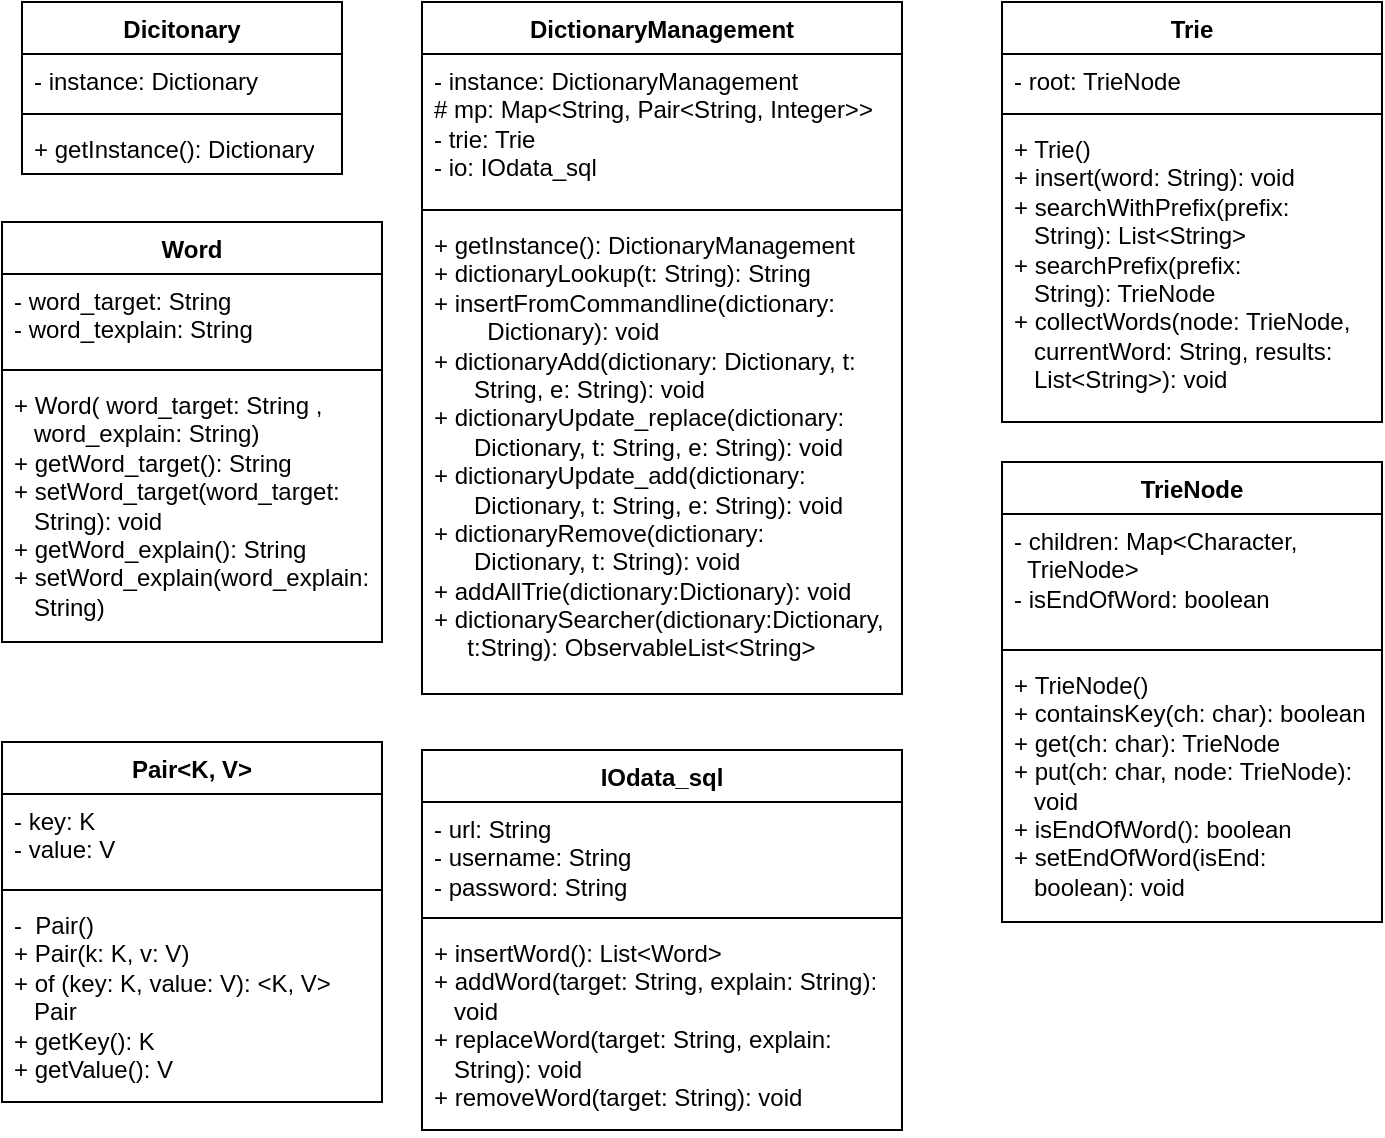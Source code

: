 <mxfile version="22.1.4" type="github">
  <diagram id="C5RBs43oDa-KdzZeNtuy" name="Page-1">
    <mxGraphModel dx="1066" dy="683" grid="1" gridSize="10" guides="1" tooltips="1" connect="1" arrows="1" fold="1" page="1" pageScale="1" pageWidth="827" pageHeight="1169" math="0" shadow="0">
      <root>
        <mxCell id="WIyWlLk6GJQsqaUBKTNV-0" />
        <mxCell id="WIyWlLk6GJQsqaUBKTNV-1" parent="WIyWlLk6GJQsqaUBKTNV-0" />
        <mxCell id="3f60OpF_epkhQgNOvx_9-8" value="Dicitonary" style="swimlane;fontStyle=1;align=center;verticalAlign=top;childLayout=stackLayout;horizontal=1;startSize=26;horizontalStack=0;resizeParent=1;resizeParentMax=0;resizeLast=0;collapsible=1;marginBottom=0;whiteSpace=wrap;html=1;" vertex="1" parent="WIyWlLk6GJQsqaUBKTNV-1">
          <mxGeometry x="100" y="60" width="160" height="86" as="geometry" />
        </mxCell>
        <mxCell id="3f60OpF_epkhQgNOvx_9-9" value="-&amp;nbsp;instance: Dictionary" style="text;strokeColor=none;fillColor=none;align=left;verticalAlign=top;spacingLeft=4;spacingRight=4;overflow=hidden;rotatable=0;points=[[0,0.5],[1,0.5]];portConstraint=eastwest;whiteSpace=wrap;html=1;" vertex="1" parent="3f60OpF_epkhQgNOvx_9-8">
          <mxGeometry y="26" width="160" height="26" as="geometry" />
        </mxCell>
        <mxCell id="3f60OpF_epkhQgNOvx_9-10" value="" style="line;strokeWidth=1;fillColor=none;align=left;verticalAlign=middle;spacingTop=-1;spacingLeft=3;spacingRight=3;rotatable=0;labelPosition=right;points=[];portConstraint=eastwest;strokeColor=inherit;" vertex="1" parent="3f60OpF_epkhQgNOvx_9-8">
          <mxGeometry y="52" width="160" height="8" as="geometry" />
        </mxCell>
        <mxCell id="3f60OpF_epkhQgNOvx_9-11" value="+ getInstance(): Dictionary" style="text;strokeColor=none;fillColor=none;align=left;verticalAlign=top;spacingLeft=4;spacingRight=4;overflow=hidden;rotatable=0;points=[[0,0.5],[1,0.5]];portConstraint=eastwest;whiteSpace=wrap;html=1;" vertex="1" parent="3f60OpF_epkhQgNOvx_9-8">
          <mxGeometry y="60" width="160" height="26" as="geometry" />
        </mxCell>
        <mxCell id="3f60OpF_epkhQgNOvx_9-12" value="DictionaryManagement" style="swimlane;fontStyle=1;align=center;verticalAlign=top;childLayout=stackLayout;horizontal=1;startSize=26;horizontalStack=0;resizeParent=1;resizeParentMax=0;resizeLast=0;collapsible=1;marginBottom=0;whiteSpace=wrap;html=1;" vertex="1" parent="WIyWlLk6GJQsqaUBKTNV-1">
          <mxGeometry x="300" y="60" width="240" height="346" as="geometry" />
        </mxCell>
        <mxCell id="3f60OpF_epkhQgNOvx_9-13" value="-&amp;nbsp;instance: DictionaryManagement&lt;br&gt;#&amp;nbsp;mp:&amp;nbsp;Map&amp;lt;String, Pair&amp;lt;String, Integer&amp;gt;&amp;gt;&lt;br&gt;- trie: Trie&lt;br&gt;- io:&amp;nbsp;IOdata_sql" style="text;strokeColor=none;fillColor=none;align=left;verticalAlign=top;spacingLeft=4;spacingRight=4;overflow=hidden;rotatable=0;points=[[0,0.5],[1,0.5]];portConstraint=eastwest;whiteSpace=wrap;html=1;" vertex="1" parent="3f60OpF_epkhQgNOvx_9-12">
          <mxGeometry y="26" width="240" height="74" as="geometry" />
        </mxCell>
        <mxCell id="3f60OpF_epkhQgNOvx_9-14" value="" style="line;strokeWidth=1;fillColor=none;align=left;verticalAlign=middle;spacingTop=-1;spacingLeft=3;spacingRight=3;rotatable=0;labelPosition=right;points=[];portConstraint=eastwest;strokeColor=inherit;" vertex="1" parent="3f60OpF_epkhQgNOvx_9-12">
          <mxGeometry y="100" width="240" height="8" as="geometry" />
        </mxCell>
        <mxCell id="3f60OpF_epkhQgNOvx_9-15" value="+ getInstance(): DictionaryManagement&lt;br&gt;+&amp;nbsp;dictionaryLookup(t: String): String&lt;br&gt;+ insertFromCommandline(dictionary:&amp;nbsp; &amp;nbsp; &amp;nbsp; &amp;nbsp; &amp;nbsp; &amp;nbsp; &amp;nbsp; &amp;nbsp; Dictionary): void&lt;br&gt;+&amp;nbsp;dictionaryAdd(dictionary: Dictionary, t:&amp;nbsp; &amp;nbsp; &amp;nbsp; &amp;nbsp; &amp;nbsp; &amp;nbsp; String, e: String): void&lt;br&gt;+&amp;nbsp;dictionaryUpdate_replace(dictionary:&amp;nbsp; &amp;nbsp; &amp;nbsp; &amp;nbsp; &amp;nbsp; &amp;nbsp; &amp;nbsp; Dictionary, t: String, e: String): void&lt;br&gt;+ dictionaryUpdate_add(dictionary:&amp;nbsp; &amp;nbsp; &amp;nbsp; &amp;nbsp; &amp;nbsp; &amp;nbsp; &amp;nbsp; &amp;nbsp; &amp;nbsp; &amp;nbsp; Dictionary, t: String, e: String): void&lt;br&gt;+&amp;nbsp;dictionaryRemove(dictionary:&amp;nbsp; &amp;nbsp; &amp;nbsp; &amp;nbsp; &amp;nbsp; &amp;nbsp; &amp;nbsp; &amp;nbsp; &amp;nbsp; &amp;nbsp; &amp;nbsp; &amp;nbsp; &amp;nbsp; Dictionary, t: String): void&lt;br&gt;+&amp;nbsp;addAllTrie(dictionary:Dictionary): void&lt;br&gt;+&amp;nbsp;dictionarySearcher(dictionary:Dictionary,&amp;nbsp; &amp;nbsp; &amp;nbsp; &amp;nbsp;t:String):&amp;nbsp;ObservableList&amp;lt;String&amp;gt;" style="text;strokeColor=none;fillColor=none;align=left;verticalAlign=top;spacingLeft=4;spacingRight=4;overflow=hidden;rotatable=0;points=[[0,0.5],[1,0.5]];portConstraint=eastwest;whiteSpace=wrap;html=1;" vertex="1" parent="3f60OpF_epkhQgNOvx_9-12">
          <mxGeometry y="108" width="240" height="238" as="geometry" />
        </mxCell>
        <mxCell id="3f60OpF_epkhQgNOvx_9-16" value="Word" style="swimlane;fontStyle=1;align=center;verticalAlign=top;childLayout=stackLayout;horizontal=1;startSize=26;horizontalStack=0;resizeParent=1;resizeParentMax=0;resizeLast=0;collapsible=1;marginBottom=0;whiteSpace=wrap;html=1;" vertex="1" parent="WIyWlLk6GJQsqaUBKTNV-1">
          <mxGeometry x="90" y="170" width="190" height="210" as="geometry" />
        </mxCell>
        <mxCell id="3f60OpF_epkhQgNOvx_9-17" value="-&amp;nbsp;word_target: String&lt;br&gt;-&amp;nbsp;word_texplain: String" style="text;strokeColor=none;fillColor=none;align=left;verticalAlign=top;spacingLeft=4;spacingRight=4;overflow=hidden;rotatable=0;points=[[0,0.5],[1,0.5]];portConstraint=eastwest;whiteSpace=wrap;html=1;" vertex="1" parent="3f60OpF_epkhQgNOvx_9-16">
          <mxGeometry y="26" width="190" height="44" as="geometry" />
        </mxCell>
        <mxCell id="3f60OpF_epkhQgNOvx_9-18" value="" style="line;strokeWidth=1;fillColor=none;align=left;verticalAlign=middle;spacingTop=-1;spacingLeft=3;spacingRight=3;rotatable=0;labelPosition=right;points=[];portConstraint=eastwest;strokeColor=inherit;" vertex="1" parent="3f60OpF_epkhQgNOvx_9-16">
          <mxGeometry y="70" width="190" height="8" as="geometry" />
        </mxCell>
        <mxCell id="3f60OpF_epkhQgNOvx_9-19" value="+&amp;nbsp;Word( word_target: String ,&amp;nbsp; &amp;nbsp; &amp;nbsp; &amp;nbsp; &amp;nbsp; &amp;nbsp;word_explain: String)&lt;br&gt;+&amp;nbsp;getWord_target(): String&lt;br&gt;+ setWord_target(word_target:&amp;nbsp; &amp;nbsp; &amp;nbsp; &amp;nbsp; &amp;nbsp;String): void&lt;br&gt;+&amp;nbsp;getWord_explain(): String&lt;br&gt;+&amp;nbsp;setWord_explain(word_explain:&amp;nbsp; &amp;nbsp; &amp;nbsp;String)" style="text;strokeColor=none;fillColor=none;align=left;verticalAlign=top;spacingLeft=4;spacingRight=4;overflow=hidden;rotatable=0;points=[[0,0.5],[1,0.5]];portConstraint=eastwest;whiteSpace=wrap;html=1;" vertex="1" parent="3f60OpF_epkhQgNOvx_9-16">
          <mxGeometry y="78" width="190" height="132" as="geometry" />
        </mxCell>
        <mxCell id="3f60OpF_epkhQgNOvx_9-28" value="Trie" style="swimlane;fontStyle=1;align=center;verticalAlign=top;childLayout=stackLayout;horizontal=1;startSize=26;horizontalStack=0;resizeParent=1;resizeParentMax=0;resizeLast=0;collapsible=1;marginBottom=0;whiteSpace=wrap;html=1;" vertex="1" parent="WIyWlLk6GJQsqaUBKTNV-1">
          <mxGeometry x="590" y="60" width="190" height="210" as="geometry" />
        </mxCell>
        <mxCell id="3f60OpF_epkhQgNOvx_9-29" value="- root: TrieNode" style="text;strokeColor=none;fillColor=none;align=left;verticalAlign=top;spacingLeft=4;spacingRight=4;overflow=hidden;rotatable=0;points=[[0,0.5],[1,0.5]];portConstraint=eastwest;whiteSpace=wrap;html=1;" vertex="1" parent="3f60OpF_epkhQgNOvx_9-28">
          <mxGeometry y="26" width="190" height="26" as="geometry" />
        </mxCell>
        <mxCell id="3f60OpF_epkhQgNOvx_9-30" value="" style="line;strokeWidth=1;fillColor=none;align=left;verticalAlign=middle;spacingTop=-1;spacingLeft=3;spacingRight=3;rotatable=0;labelPosition=right;points=[];portConstraint=eastwest;strokeColor=inherit;" vertex="1" parent="3f60OpF_epkhQgNOvx_9-28">
          <mxGeometry y="52" width="190" height="8" as="geometry" />
        </mxCell>
        <mxCell id="3f60OpF_epkhQgNOvx_9-31" value="+ Trie()&lt;br&gt;+&amp;nbsp;insert(word: String): void&lt;br&gt;+&amp;nbsp;searchWithPrefix(prefix:&amp;nbsp; &amp;nbsp; &amp;nbsp; &amp;nbsp; &amp;nbsp; &amp;nbsp; &amp;nbsp; &amp;nbsp;String):&amp;nbsp;List&amp;lt;String&amp;gt;&lt;br&gt;+&amp;nbsp;searchPrefix(prefix:&amp;nbsp; &amp;nbsp; &amp;nbsp; &amp;nbsp; &amp;nbsp; &amp;nbsp; &amp;nbsp; &amp;nbsp; &amp;nbsp; &amp;nbsp; &amp;nbsp; &amp;nbsp;String): TrieNode&lt;br&gt;+&amp;nbsp;collectWords(node: TrieNode,&amp;nbsp; &amp;nbsp; &amp;nbsp; &amp;nbsp;currentWord: String, results:&amp;nbsp; &amp;nbsp; &amp;nbsp; &amp;nbsp; &amp;nbsp;List&amp;lt;String&amp;gt;): void" style="text;strokeColor=none;fillColor=none;align=left;verticalAlign=top;spacingLeft=4;spacingRight=4;overflow=hidden;rotatable=0;points=[[0,0.5],[1,0.5]];portConstraint=eastwest;whiteSpace=wrap;html=1;" vertex="1" parent="3f60OpF_epkhQgNOvx_9-28">
          <mxGeometry y="60" width="190" height="150" as="geometry" />
        </mxCell>
        <mxCell id="3f60OpF_epkhQgNOvx_9-32" value="TrieNode" style="swimlane;fontStyle=1;align=center;verticalAlign=top;childLayout=stackLayout;horizontal=1;startSize=26;horizontalStack=0;resizeParent=1;resizeParentMax=0;resizeLast=0;collapsible=1;marginBottom=0;whiteSpace=wrap;html=1;" vertex="1" parent="WIyWlLk6GJQsqaUBKTNV-1">
          <mxGeometry x="590" y="290" width="190" height="230" as="geometry" />
        </mxCell>
        <mxCell id="3f60OpF_epkhQgNOvx_9-33" value="- children:&amp;nbsp;Map&amp;lt;Character,&amp;nbsp; &amp;nbsp; &amp;nbsp; &amp;nbsp; &amp;nbsp; &amp;nbsp; &amp;nbsp; TrieNode&amp;gt;&lt;br&gt;-&amp;nbsp;isEndOfWord: boolean" style="text;strokeColor=none;fillColor=none;align=left;verticalAlign=top;spacingLeft=4;spacingRight=4;overflow=hidden;rotatable=0;points=[[0,0.5],[1,0.5]];portConstraint=eastwest;whiteSpace=wrap;html=1;" vertex="1" parent="3f60OpF_epkhQgNOvx_9-32">
          <mxGeometry y="26" width="190" height="64" as="geometry" />
        </mxCell>
        <mxCell id="3f60OpF_epkhQgNOvx_9-34" value="" style="line;strokeWidth=1;fillColor=none;align=left;verticalAlign=middle;spacingTop=-1;spacingLeft=3;spacingRight=3;rotatable=0;labelPosition=right;points=[];portConstraint=eastwest;strokeColor=inherit;" vertex="1" parent="3f60OpF_epkhQgNOvx_9-32">
          <mxGeometry y="90" width="190" height="8" as="geometry" />
        </mxCell>
        <mxCell id="3f60OpF_epkhQgNOvx_9-35" value="+&amp;nbsp;TrieNode()&lt;br&gt;+&amp;nbsp;containsKey(ch: char): boolean&lt;br&gt;+ get(ch: char): TrieNode&lt;br&gt;+ put(ch: char, node: TrieNode):&amp;nbsp; &amp;nbsp; &amp;nbsp; &amp;nbsp;void&lt;br&gt;+&amp;nbsp;isEndOfWord(): boolean&lt;br&gt;+&amp;nbsp;setEndOfWord(isEnd:&amp;nbsp; &amp;nbsp; &amp;nbsp; &amp;nbsp; &amp;nbsp; &amp;nbsp; &amp;nbsp; &amp;nbsp; &amp;nbsp; &amp;nbsp;boolean): void" style="text;strokeColor=none;fillColor=none;align=left;verticalAlign=top;spacingLeft=4;spacingRight=4;overflow=hidden;rotatable=0;points=[[0,0.5],[1,0.5]];portConstraint=eastwest;whiteSpace=wrap;html=1;" vertex="1" parent="3f60OpF_epkhQgNOvx_9-32">
          <mxGeometry y="98" width="190" height="132" as="geometry" />
        </mxCell>
        <mxCell id="3f60OpF_epkhQgNOvx_9-36" value="Pair&amp;lt;K, V&amp;gt;" style="swimlane;fontStyle=1;align=center;verticalAlign=top;childLayout=stackLayout;horizontal=1;startSize=26;horizontalStack=0;resizeParent=1;resizeParentMax=0;resizeLast=0;collapsible=1;marginBottom=0;whiteSpace=wrap;html=1;" vertex="1" parent="WIyWlLk6GJQsqaUBKTNV-1">
          <mxGeometry x="90" y="430" width="190" height="180" as="geometry" />
        </mxCell>
        <mxCell id="3f60OpF_epkhQgNOvx_9-37" value="- key: K&lt;br&gt;- value: V" style="text;strokeColor=none;fillColor=none;align=left;verticalAlign=top;spacingLeft=4;spacingRight=4;overflow=hidden;rotatable=0;points=[[0,0.5],[1,0.5]];portConstraint=eastwest;whiteSpace=wrap;html=1;" vertex="1" parent="3f60OpF_epkhQgNOvx_9-36">
          <mxGeometry y="26" width="190" height="44" as="geometry" />
        </mxCell>
        <mxCell id="3f60OpF_epkhQgNOvx_9-38" value="" style="line;strokeWidth=1;fillColor=none;align=left;verticalAlign=middle;spacingTop=-1;spacingLeft=3;spacingRight=3;rotatable=0;labelPosition=right;points=[];portConstraint=eastwest;strokeColor=inherit;" vertex="1" parent="3f60OpF_epkhQgNOvx_9-36">
          <mxGeometry y="70" width="190" height="8" as="geometry" />
        </mxCell>
        <mxCell id="3f60OpF_epkhQgNOvx_9-39" value="-&amp;nbsp; Pair()&lt;br&gt;+&amp;nbsp;Pair(k: K, v: V)&lt;br&gt;+&amp;nbsp;of (key: K, value: V):&amp;nbsp;&amp;lt;K, V&amp;gt;&amp;nbsp; &amp;nbsp; &amp;nbsp; &amp;nbsp; &amp;nbsp;Pair&lt;br&gt;+&amp;nbsp;getKey(): K&lt;br&gt;+&amp;nbsp;getValue(): V" style="text;strokeColor=none;fillColor=none;align=left;verticalAlign=top;spacingLeft=4;spacingRight=4;overflow=hidden;rotatable=0;points=[[0,0.5],[1,0.5]];portConstraint=eastwest;whiteSpace=wrap;html=1;" vertex="1" parent="3f60OpF_epkhQgNOvx_9-36">
          <mxGeometry y="78" width="190" height="102" as="geometry" />
        </mxCell>
        <mxCell id="3f60OpF_epkhQgNOvx_9-40" value="IOdata_sql" style="swimlane;fontStyle=1;align=center;verticalAlign=top;childLayout=stackLayout;horizontal=1;startSize=26;horizontalStack=0;resizeParent=1;resizeParentMax=0;resizeLast=0;collapsible=1;marginBottom=0;whiteSpace=wrap;html=1;" vertex="1" parent="WIyWlLk6GJQsqaUBKTNV-1">
          <mxGeometry x="300" y="434" width="240" height="190" as="geometry" />
        </mxCell>
        <mxCell id="3f60OpF_epkhQgNOvx_9-41" value="-&amp;nbsp;url: String&lt;br&gt;-&amp;nbsp;username: String&lt;br&gt;- password: String" style="text;strokeColor=none;fillColor=none;align=left;verticalAlign=top;spacingLeft=4;spacingRight=4;overflow=hidden;rotatable=0;points=[[0,0.5],[1,0.5]];portConstraint=eastwest;whiteSpace=wrap;html=1;" vertex="1" parent="3f60OpF_epkhQgNOvx_9-40">
          <mxGeometry y="26" width="240" height="54" as="geometry" />
        </mxCell>
        <mxCell id="3f60OpF_epkhQgNOvx_9-42" value="" style="line;strokeWidth=1;fillColor=none;align=left;verticalAlign=middle;spacingTop=-1;spacingLeft=3;spacingRight=3;rotatable=0;labelPosition=right;points=[];portConstraint=eastwest;strokeColor=inherit;" vertex="1" parent="3f60OpF_epkhQgNOvx_9-40">
          <mxGeometry y="80" width="240" height="8" as="geometry" />
        </mxCell>
        <mxCell id="3f60OpF_epkhQgNOvx_9-43" value="+&amp;nbsp;insertWord():&amp;nbsp;List&amp;lt;Word&amp;gt;&lt;br&gt;+&amp;nbsp;addWord(target: String, explain: String):&amp;nbsp; &amp;nbsp; &amp;nbsp;void&lt;br&gt;+&amp;nbsp;replaceWord(target: String, explain:&amp;nbsp; &amp;nbsp; &amp;nbsp; &amp;nbsp; &amp;nbsp; &amp;nbsp; &amp;nbsp;String): void&lt;br&gt;+&amp;nbsp;removeWord(target: String): void" style="text;strokeColor=none;fillColor=none;align=left;verticalAlign=top;spacingLeft=4;spacingRight=4;overflow=hidden;rotatable=0;points=[[0,0.5],[1,0.5]];portConstraint=eastwest;whiteSpace=wrap;html=1;" vertex="1" parent="3f60OpF_epkhQgNOvx_9-40">
          <mxGeometry y="88" width="240" height="102" as="geometry" />
        </mxCell>
      </root>
    </mxGraphModel>
  </diagram>
</mxfile>
